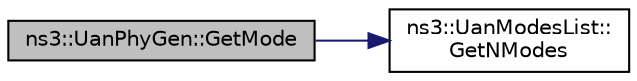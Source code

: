 digraph "ns3::UanPhyGen::GetMode"
{
 // LATEX_PDF_SIZE
  edge [fontname="Helvetica",fontsize="10",labelfontname="Helvetica",labelfontsize="10"];
  node [fontname="Helvetica",fontsize="10",shape=record];
  rankdir="LR";
  Node1 [label="ns3::UanPhyGen::GetMode",height=0.2,width=0.4,color="black", fillcolor="grey75", style="filled", fontcolor="black",tooltip="Get a specific transmission mode."];
  Node1 -> Node2 [color="midnightblue",fontsize="10",style="solid",fontname="Helvetica"];
  Node2 [label="ns3::UanModesList::\lGetNModes",height=0.2,width=0.4,color="black", fillcolor="white", style="filled",URL="$classns3_1_1_uan_modes_list.html#a8ae259f7d4dd678ccebc5f481278226c",tooltip="Get the number of modes in this list."];
}
